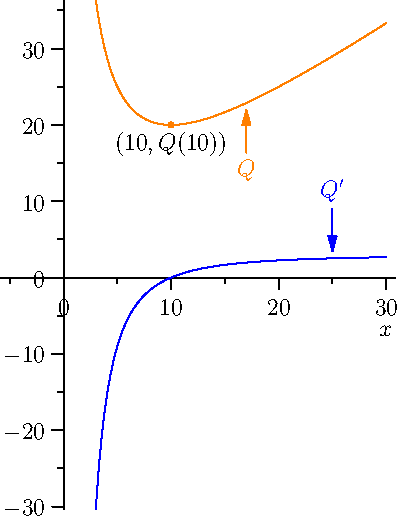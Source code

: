 import graph;
size(200,260,IgnoreAspect);

real Q(real x) { return x + 100/x; }
// the 3 is just artistic license
real Qp(real x) { return 3(1-100/x^2); }

draw(graph(Q,3,30),orange);
draw(graph(Qp,3,30,operator ..),blue);

dot((10,Q(10)),orange);
label("$(10,Q(10))$",(10,Q(10)),S,black);

xaxis("$x$",black,RightTicks);
yaxis(LeftTicks);

arrow("$Q$",(17,Q(17)),S,orange);
arrow("$Q'$",(25,Qp(25)),N,blue);
